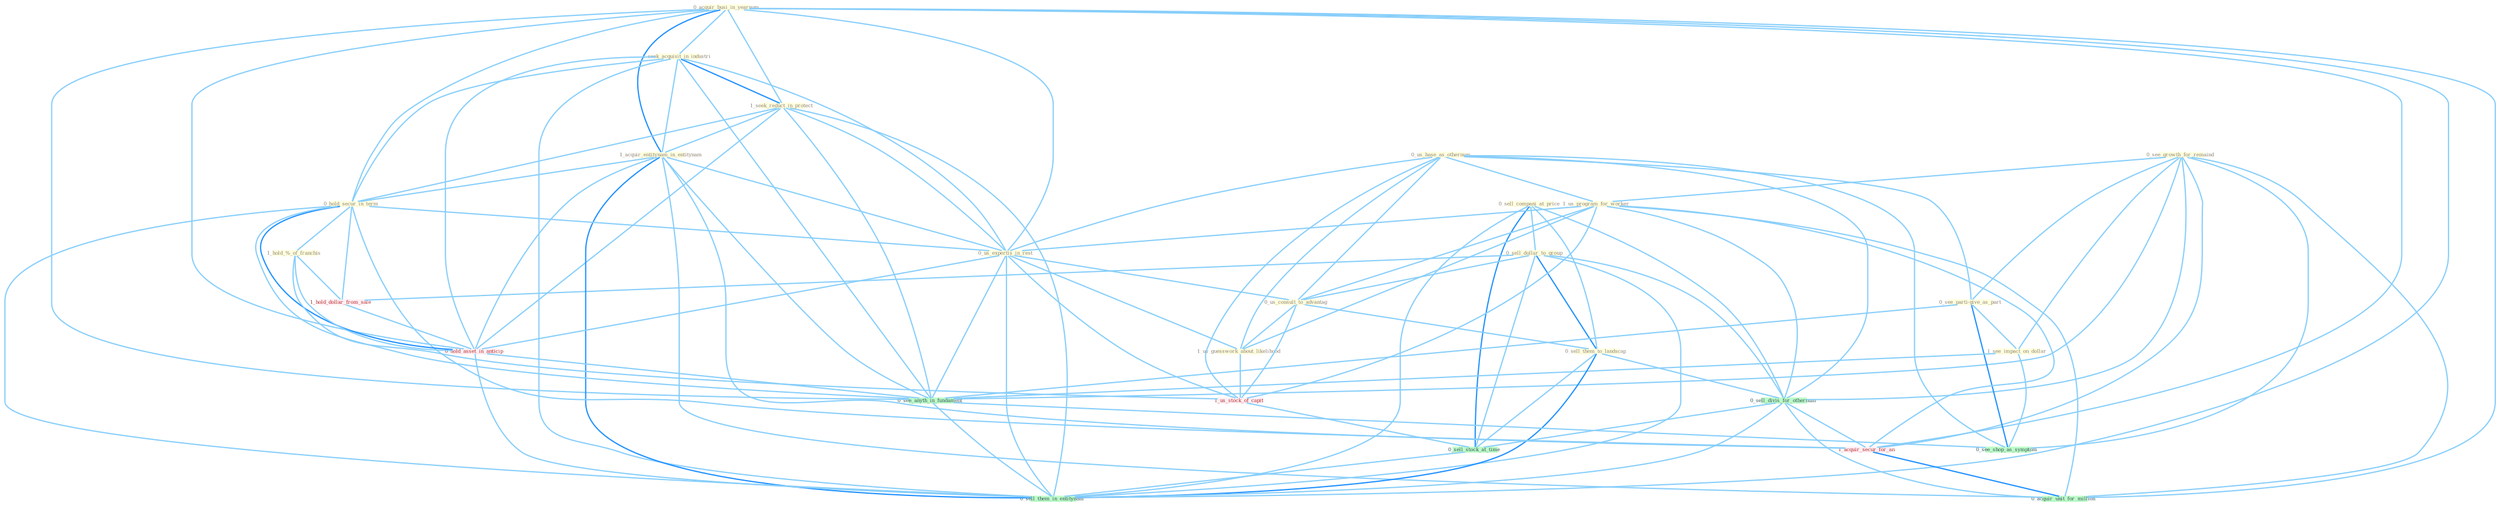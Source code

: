 Graph G{ 
    node
    [shape=polygon,style=filled,width=.5,height=.06,color="#BDFCC9",fixedsize=true,fontsize=4,
    fontcolor="#2f4f4f"];
    {node
    [color="#ffffe0", fontcolor="#8b7d6b"] "0_acquir_busi_in_yearnum " "0_us_base_as_othernum " "0_sell_compani_at_price " "0_sell_dollar_to_group " "1_seek_acquisit_in_industri " "1_seek_reduct_in_protect " "1_acquir_entitynam_in_entitynam " "0_hold_secur_in_term " "0_see_growth_for_remaind " "0_see_parti-give_as_part " "1_us_program_for_worker " "0_us_expertis_in_rest " "0_us_consult_to_advantag " "1_us_guesswork_about_likelihood " "1_see_impact_on_dollar " "0_sell_them_to_landscap " "1_hold_%_of_franchis "}
{node [color="#fff0f5", fontcolor="#b22222"] "1_acquir_secur_for_an " "1_us_stock_of_capit " "1_hold_dollar_from_sale " "0_hold_asset_in_anticip "}
edge [color="#B0E2FF"];

	"0_acquir_busi_in_yearnum " -- "1_seek_acquisit_in_industri " [w="1", color="#87cefa" ];
	"0_acquir_busi_in_yearnum " -- "1_seek_reduct_in_protect " [w="1", color="#87cefa" ];
	"0_acquir_busi_in_yearnum " -- "1_acquir_entitynam_in_entitynam " [w="2", color="#1e90ff" , len=0.8];
	"0_acquir_busi_in_yearnum " -- "0_hold_secur_in_term " [w="1", color="#87cefa" ];
	"0_acquir_busi_in_yearnum " -- "0_us_expertis_in_rest " [w="1", color="#87cefa" ];
	"0_acquir_busi_in_yearnum " -- "1_acquir_secur_for_an " [w="1", color="#87cefa" ];
	"0_acquir_busi_in_yearnum " -- "0_hold_asset_in_anticip " [w="1", color="#87cefa" ];
	"0_acquir_busi_in_yearnum " -- "0_see_anyth_in_fundament " [w="1", color="#87cefa" ];
	"0_acquir_busi_in_yearnum " -- "0_acquir_unit_for_million " [w="1", color="#87cefa" ];
	"0_acquir_busi_in_yearnum " -- "0_sell_them_in_entitynam " [w="1", color="#87cefa" ];
	"0_us_base_as_othernum " -- "0_see_parti-give_as_part " [w="1", color="#87cefa" ];
	"0_us_base_as_othernum " -- "1_us_program_for_worker " [w="1", color="#87cefa" ];
	"0_us_base_as_othernum " -- "0_us_expertis_in_rest " [w="1", color="#87cefa" ];
	"0_us_base_as_othernum " -- "0_us_consult_to_advantag " [w="1", color="#87cefa" ];
	"0_us_base_as_othernum " -- "1_us_guesswork_about_likelihood " [w="1", color="#87cefa" ];
	"0_us_base_as_othernum " -- "0_sell_divis_for_othernum " [w="1", color="#87cefa" ];
	"0_us_base_as_othernum " -- "1_us_stock_of_capit " [w="1", color="#87cefa" ];
	"0_us_base_as_othernum " -- "0_see_shop_as_symptom " [w="1", color="#87cefa" ];
	"0_sell_compani_at_price " -- "0_sell_dollar_to_group " [w="1", color="#87cefa" ];
	"0_sell_compani_at_price " -- "0_sell_them_to_landscap " [w="1", color="#87cefa" ];
	"0_sell_compani_at_price " -- "0_sell_divis_for_othernum " [w="1", color="#87cefa" ];
	"0_sell_compani_at_price " -- "0_sell_stock_at_time " [w="2", color="#1e90ff" , len=0.8];
	"0_sell_compani_at_price " -- "0_sell_them_in_entitynam " [w="1", color="#87cefa" ];
	"0_sell_dollar_to_group " -- "0_us_consult_to_advantag " [w="1", color="#87cefa" ];
	"0_sell_dollar_to_group " -- "0_sell_them_to_landscap " [w="2", color="#1e90ff" , len=0.8];
	"0_sell_dollar_to_group " -- "0_sell_divis_for_othernum " [w="1", color="#87cefa" ];
	"0_sell_dollar_to_group " -- "1_hold_dollar_from_sale " [w="1", color="#87cefa" ];
	"0_sell_dollar_to_group " -- "0_sell_stock_at_time " [w="1", color="#87cefa" ];
	"0_sell_dollar_to_group " -- "0_sell_them_in_entitynam " [w="1", color="#87cefa" ];
	"1_seek_acquisit_in_industri " -- "1_seek_reduct_in_protect " [w="2", color="#1e90ff" , len=0.8];
	"1_seek_acquisit_in_industri " -- "1_acquir_entitynam_in_entitynam " [w="1", color="#87cefa" ];
	"1_seek_acquisit_in_industri " -- "0_hold_secur_in_term " [w="1", color="#87cefa" ];
	"1_seek_acquisit_in_industri " -- "0_us_expertis_in_rest " [w="1", color="#87cefa" ];
	"1_seek_acquisit_in_industri " -- "0_hold_asset_in_anticip " [w="1", color="#87cefa" ];
	"1_seek_acquisit_in_industri " -- "0_see_anyth_in_fundament " [w="1", color="#87cefa" ];
	"1_seek_acquisit_in_industri " -- "0_sell_them_in_entitynam " [w="1", color="#87cefa" ];
	"1_seek_reduct_in_protect " -- "1_acquir_entitynam_in_entitynam " [w="1", color="#87cefa" ];
	"1_seek_reduct_in_protect " -- "0_hold_secur_in_term " [w="1", color="#87cefa" ];
	"1_seek_reduct_in_protect " -- "0_us_expertis_in_rest " [w="1", color="#87cefa" ];
	"1_seek_reduct_in_protect " -- "0_hold_asset_in_anticip " [w="1", color="#87cefa" ];
	"1_seek_reduct_in_protect " -- "0_see_anyth_in_fundament " [w="1", color="#87cefa" ];
	"1_seek_reduct_in_protect " -- "0_sell_them_in_entitynam " [w="1", color="#87cefa" ];
	"1_acquir_entitynam_in_entitynam " -- "0_hold_secur_in_term " [w="1", color="#87cefa" ];
	"1_acquir_entitynam_in_entitynam " -- "0_us_expertis_in_rest " [w="1", color="#87cefa" ];
	"1_acquir_entitynam_in_entitynam " -- "1_acquir_secur_for_an " [w="1", color="#87cefa" ];
	"1_acquir_entitynam_in_entitynam " -- "0_hold_asset_in_anticip " [w="1", color="#87cefa" ];
	"1_acquir_entitynam_in_entitynam " -- "0_see_anyth_in_fundament " [w="1", color="#87cefa" ];
	"1_acquir_entitynam_in_entitynam " -- "0_acquir_unit_for_million " [w="1", color="#87cefa" ];
	"1_acquir_entitynam_in_entitynam " -- "0_sell_them_in_entitynam " [w="2", color="#1e90ff" , len=0.8];
	"0_hold_secur_in_term " -- "0_us_expertis_in_rest " [w="1", color="#87cefa" ];
	"0_hold_secur_in_term " -- "1_hold_%_of_franchis " [w="1", color="#87cefa" ];
	"0_hold_secur_in_term " -- "1_acquir_secur_for_an " [w="1", color="#87cefa" ];
	"0_hold_secur_in_term " -- "1_hold_dollar_from_sale " [w="1", color="#87cefa" ];
	"0_hold_secur_in_term " -- "0_hold_asset_in_anticip " [w="2", color="#1e90ff" , len=0.8];
	"0_hold_secur_in_term " -- "0_see_anyth_in_fundament " [w="1", color="#87cefa" ];
	"0_hold_secur_in_term " -- "0_sell_them_in_entitynam " [w="1", color="#87cefa" ];
	"0_see_growth_for_remaind " -- "0_see_parti-give_as_part " [w="1", color="#87cefa" ];
	"0_see_growth_for_remaind " -- "1_us_program_for_worker " [w="1", color="#87cefa" ];
	"0_see_growth_for_remaind " -- "1_see_impact_on_dollar " [w="1", color="#87cefa" ];
	"0_see_growth_for_remaind " -- "0_sell_divis_for_othernum " [w="1", color="#87cefa" ];
	"0_see_growth_for_remaind " -- "1_acquir_secur_for_an " [w="1", color="#87cefa" ];
	"0_see_growth_for_remaind " -- "0_see_anyth_in_fundament " [w="1", color="#87cefa" ];
	"0_see_growth_for_remaind " -- "0_acquir_unit_for_million " [w="1", color="#87cefa" ];
	"0_see_growth_for_remaind " -- "0_see_shop_as_symptom " [w="1", color="#87cefa" ];
	"0_see_parti-give_as_part " -- "1_see_impact_on_dollar " [w="1", color="#87cefa" ];
	"0_see_parti-give_as_part " -- "0_see_anyth_in_fundament " [w="1", color="#87cefa" ];
	"0_see_parti-give_as_part " -- "0_see_shop_as_symptom " [w="2", color="#1e90ff" , len=0.8];
	"1_us_program_for_worker " -- "0_us_expertis_in_rest " [w="1", color="#87cefa" ];
	"1_us_program_for_worker " -- "0_us_consult_to_advantag " [w="1", color="#87cefa" ];
	"1_us_program_for_worker " -- "1_us_guesswork_about_likelihood " [w="1", color="#87cefa" ];
	"1_us_program_for_worker " -- "0_sell_divis_for_othernum " [w="1", color="#87cefa" ];
	"1_us_program_for_worker " -- "1_acquir_secur_for_an " [w="1", color="#87cefa" ];
	"1_us_program_for_worker " -- "1_us_stock_of_capit " [w="1", color="#87cefa" ];
	"1_us_program_for_worker " -- "0_acquir_unit_for_million " [w="1", color="#87cefa" ];
	"0_us_expertis_in_rest " -- "0_us_consult_to_advantag " [w="1", color="#87cefa" ];
	"0_us_expertis_in_rest " -- "1_us_guesswork_about_likelihood " [w="1", color="#87cefa" ];
	"0_us_expertis_in_rest " -- "1_us_stock_of_capit " [w="1", color="#87cefa" ];
	"0_us_expertis_in_rest " -- "0_hold_asset_in_anticip " [w="1", color="#87cefa" ];
	"0_us_expertis_in_rest " -- "0_see_anyth_in_fundament " [w="1", color="#87cefa" ];
	"0_us_expertis_in_rest " -- "0_sell_them_in_entitynam " [w="1", color="#87cefa" ];
	"0_us_consult_to_advantag " -- "1_us_guesswork_about_likelihood " [w="1", color="#87cefa" ];
	"0_us_consult_to_advantag " -- "0_sell_them_to_landscap " [w="1", color="#87cefa" ];
	"0_us_consult_to_advantag " -- "1_us_stock_of_capit " [w="1", color="#87cefa" ];
	"1_us_guesswork_about_likelihood " -- "1_us_stock_of_capit " [w="1", color="#87cefa" ];
	"1_see_impact_on_dollar " -- "0_see_anyth_in_fundament " [w="1", color="#87cefa" ];
	"1_see_impact_on_dollar " -- "0_see_shop_as_symptom " [w="1", color="#87cefa" ];
	"0_sell_them_to_landscap " -- "0_sell_divis_for_othernum " [w="1", color="#87cefa" ];
	"0_sell_them_to_landscap " -- "0_sell_stock_at_time " [w="1", color="#87cefa" ];
	"0_sell_them_to_landscap " -- "0_sell_them_in_entitynam " [w="2", color="#1e90ff" , len=0.8];
	"1_hold_%_of_franchis " -- "1_us_stock_of_capit " [w="1", color="#87cefa" ];
	"1_hold_%_of_franchis " -- "1_hold_dollar_from_sale " [w="1", color="#87cefa" ];
	"1_hold_%_of_franchis " -- "0_hold_asset_in_anticip " [w="1", color="#87cefa" ];
	"0_sell_divis_for_othernum " -- "1_acquir_secur_for_an " [w="1", color="#87cefa" ];
	"0_sell_divis_for_othernum " -- "0_sell_stock_at_time " [w="1", color="#87cefa" ];
	"0_sell_divis_for_othernum " -- "0_acquir_unit_for_million " [w="1", color="#87cefa" ];
	"0_sell_divis_for_othernum " -- "0_sell_them_in_entitynam " [w="1", color="#87cefa" ];
	"1_acquir_secur_for_an " -- "0_acquir_unit_for_million " [w="2", color="#1e90ff" , len=0.8];
	"1_us_stock_of_capit " -- "0_sell_stock_at_time " [w="1", color="#87cefa" ];
	"1_hold_dollar_from_sale " -- "0_hold_asset_in_anticip " [w="1", color="#87cefa" ];
	"0_hold_asset_in_anticip " -- "0_see_anyth_in_fundament " [w="1", color="#87cefa" ];
	"0_hold_asset_in_anticip " -- "0_sell_them_in_entitynam " [w="1", color="#87cefa" ];
	"0_sell_stock_at_time " -- "0_sell_them_in_entitynam " [w="1", color="#87cefa" ];
	"0_see_anyth_in_fundament " -- "0_see_shop_as_symptom " [w="1", color="#87cefa" ];
	"0_see_anyth_in_fundament " -- "0_sell_them_in_entitynam " [w="1", color="#87cefa" ];
}